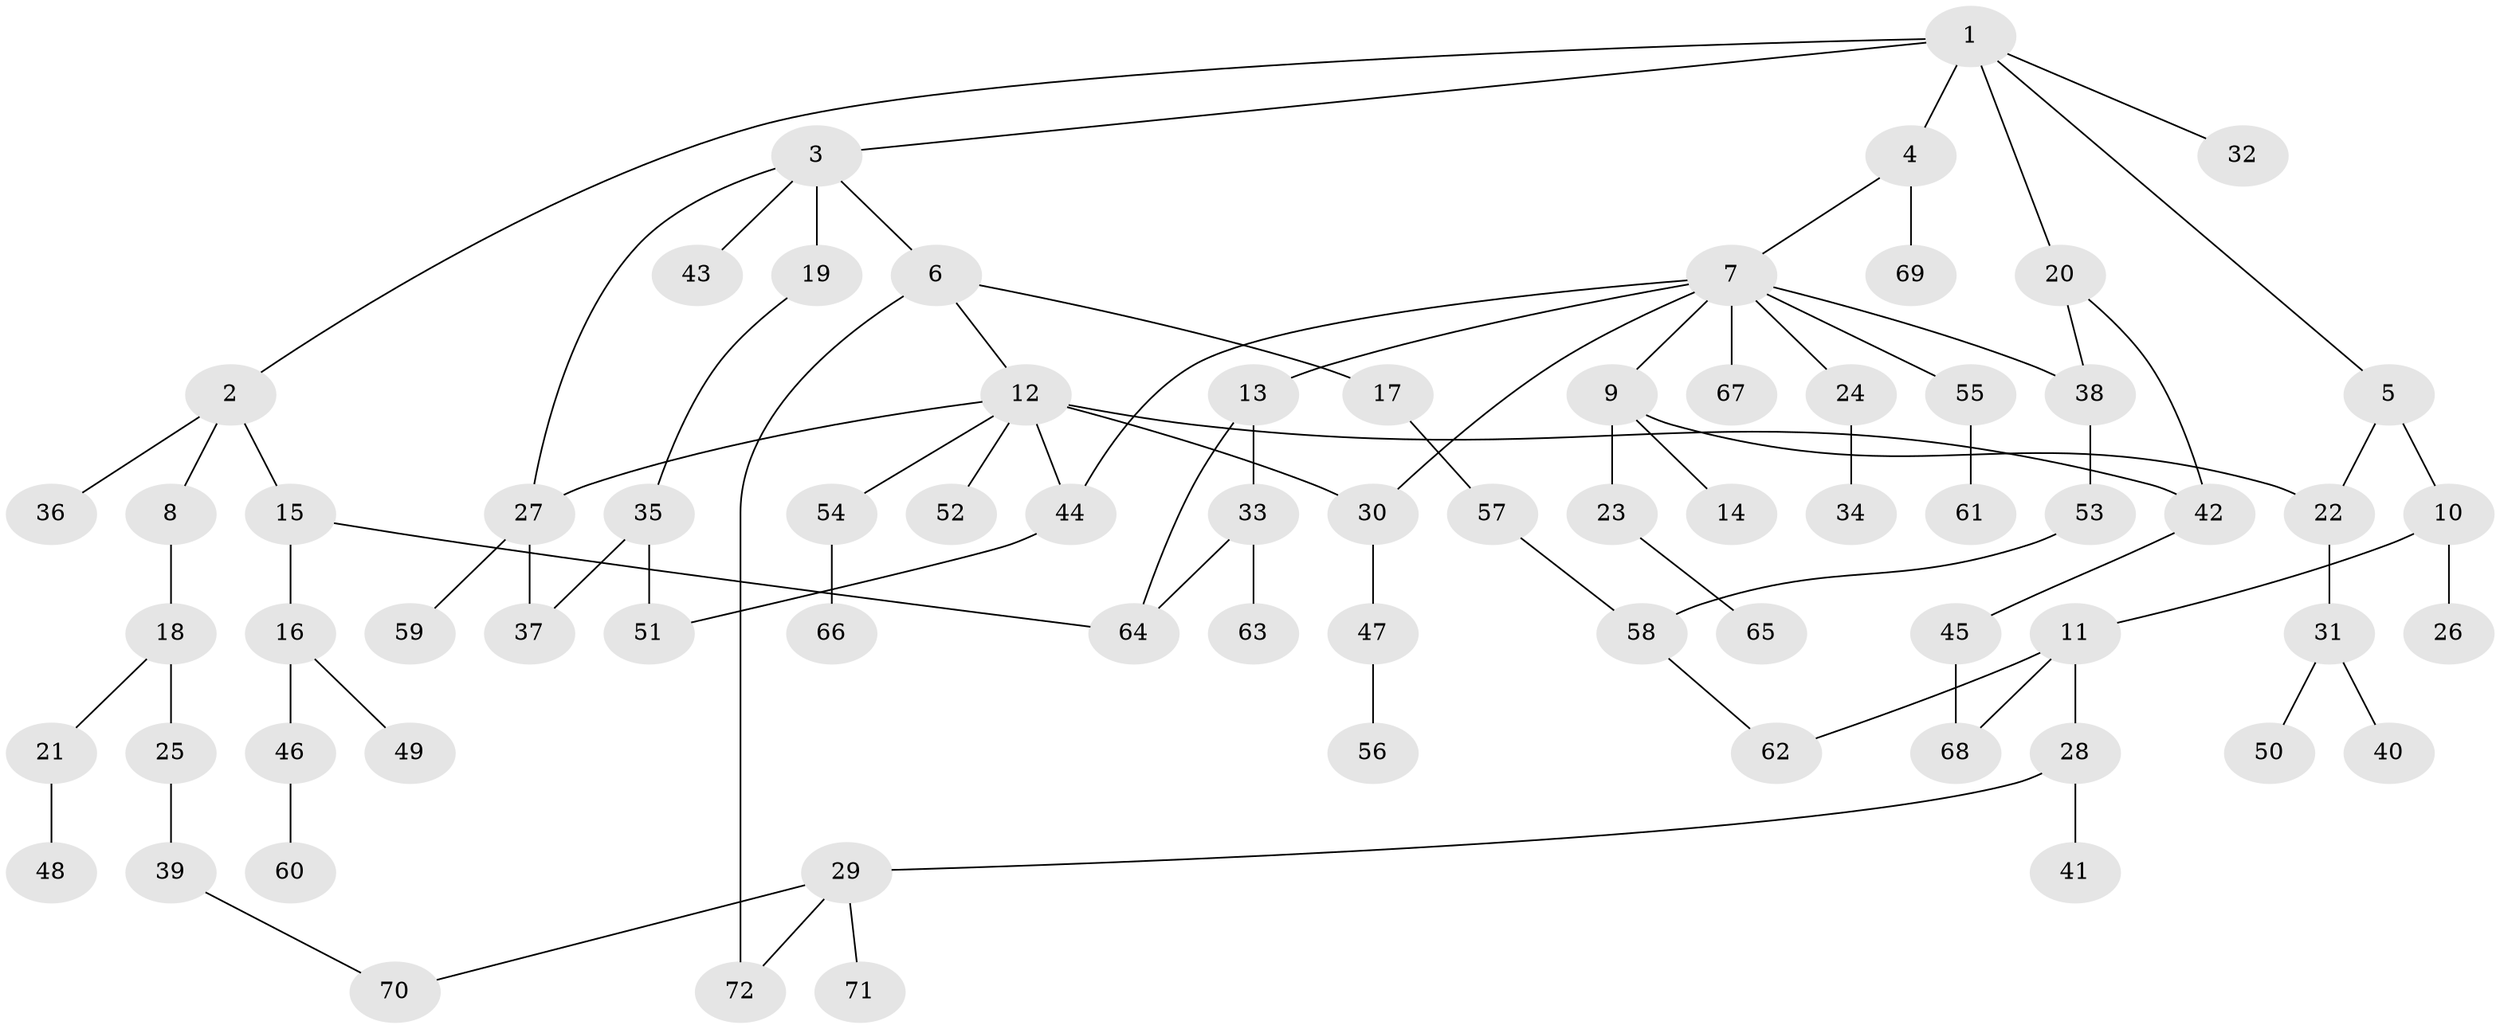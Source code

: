 // original degree distribution, {7: 0.0070921985815602835, 4: 0.0425531914893617, 5: 0.02127659574468085, 3: 0.20567375886524822, 6: 0.028368794326241134, 10: 0.0070921985815602835, 1: 0.3475177304964539, 2: 0.3404255319148936}
// Generated by graph-tools (version 1.1) at 2025/34/03/09/25 02:34:13]
// undirected, 72 vertices, 86 edges
graph export_dot {
graph [start="1"]
  node [color=gray90,style=filled];
  1;
  2;
  3;
  4;
  5;
  6;
  7;
  8;
  9;
  10;
  11;
  12;
  13;
  14;
  15;
  16;
  17;
  18;
  19;
  20;
  21;
  22;
  23;
  24;
  25;
  26;
  27;
  28;
  29;
  30;
  31;
  32;
  33;
  34;
  35;
  36;
  37;
  38;
  39;
  40;
  41;
  42;
  43;
  44;
  45;
  46;
  47;
  48;
  49;
  50;
  51;
  52;
  53;
  54;
  55;
  56;
  57;
  58;
  59;
  60;
  61;
  62;
  63;
  64;
  65;
  66;
  67;
  68;
  69;
  70;
  71;
  72;
  1 -- 2 [weight=1.0];
  1 -- 3 [weight=1.0];
  1 -- 4 [weight=1.0];
  1 -- 5 [weight=1.0];
  1 -- 20 [weight=1.0];
  1 -- 32 [weight=1.0];
  2 -- 8 [weight=1.0];
  2 -- 15 [weight=1.0];
  2 -- 36 [weight=1.0];
  3 -- 6 [weight=2.0];
  3 -- 19 [weight=4.0];
  3 -- 27 [weight=1.0];
  3 -- 43 [weight=1.0];
  4 -- 7 [weight=1.0];
  4 -- 69 [weight=2.0];
  5 -- 10 [weight=2.0];
  5 -- 22 [weight=1.0];
  6 -- 12 [weight=1.0];
  6 -- 17 [weight=1.0];
  6 -- 72 [weight=1.0];
  7 -- 9 [weight=1.0];
  7 -- 13 [weight=1.0];
  7 -- 24 [weight=1.0];
  7 -- 30 [weight=1.0];
  7 -- 38 [weight=1.0];
  7 -- 44 [weight=1.0];
  7 -- 55 [weight=1.0];
  7 -- 67 [weight=1.0];
  8 -- 18 [weight=1.0];
  9 -- 14 [weight=1.0];
  9 -- 22 [weight=1.0];
  9 -- 23 [weight=1.0];
  10 -- 11 [weight=1.0];
  10 -- 26 [weight=1.0];
  11 -- 28 [weight=1.0];
  11 -- 62 [weight=1.0];
  11 -- 68 [weight=1.0];
  12 -- 27 [weight=1.0];
  12 -- 30 [weight=1.0];
  12 -- 42 [weight=1.0];
  12 -- 44 [weight=2.0];
  12 -- 52 [weight=1.0];
  12 -- 54 [weight=1.0];
  13 -- 33 [weight=1.0];
  13 -- 64 [weight=1.0];
  15 -- 16 [weight=3.0];
  15 -- 64 [weight=1.0];
  16 -- 46 [weight=1.0];
  16 -- 49 [weight=1.0];
  17 -- 57 [weight=1.0];
  18 -- 21 [weight=1.0];
  18 -- 25 [weight=1.0];
  19 -- 35 [weight=1.0];
  20 -- 38 [weight=1.0];
  20 -- 42 [weight=1.0];
  21 -- 48 [weight=1.0];
  22 -- 31 [weight=1.0];
  23 -- 65 [weight=1.0];
  24 -- 34 [weight=1.0];
  25 -- 39 [weight=1.0];
  27 -- 37 [weight=1.0];
  27 -- 59 [weight=1.0];
  28 -- 29 [weight=1.0];
  28 -- 41 [weight=1.0];
  29 -- 70 [weight=1.0];
  29 -- 71 [weight=1.0];
  29 -- 72 [weight=1.0];
  30 -- 47 [weight=1.0];
  31 -- 40 [weight=1.0];
  31 -- 50 [weight=1.0];
  33 -- 63 [weight=1.0];
  33 -- 64 [weight=1.0];
  35 -- 37 [weight=1.0];
  35 -- 51 [weight=1.0];
  38 -- 53 [weight=1.0];
  39 -- 70 [weight=1.0];
  42 -- 45 [weight=1.0];
  44 -- 51 [weight=1.0];
  45 -- 68 [weight=1.0];
  46 -- 60 [weight=1.0];
  47 -- 56 [weight=1.0];
  53 -- 58 [weight=1.0];
  54 -- 66 [weight=1.0];
  55 -- 61 [weight=1.0];
  57 -- 58 [weight=1.0];
  58 -- 62 [weight=1.0];
}
